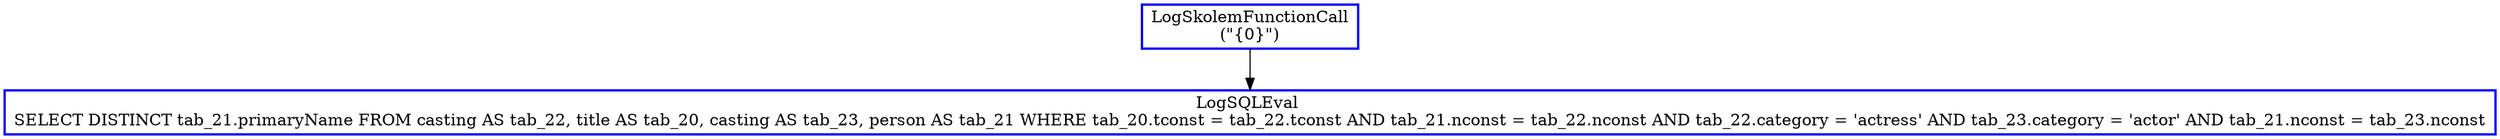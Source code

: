 digraph  g{
node [shape=rectangle, color=black, fontcolor=black, style=bold]
0 [label="LogSkolemFunctionCall
(\"{0}\")" , color = blue] ; 
1 [label="LogSQLEval 
SELECT DISTINCT tab_21.primaryName FROM casting AS tab_22, title AS tab_20, casting AS tab_23, person AS tab_21 WHERE tab_20.tconst = tab_22.tconst AND tab_21.nconst = tab_22.nconst AND tab_22.category = 'actress' AND tab_23.category = 'actor' AND tab_21.nconst = tab_23.nconst", color = blue] ; 
0 -> 1 ; 
}


